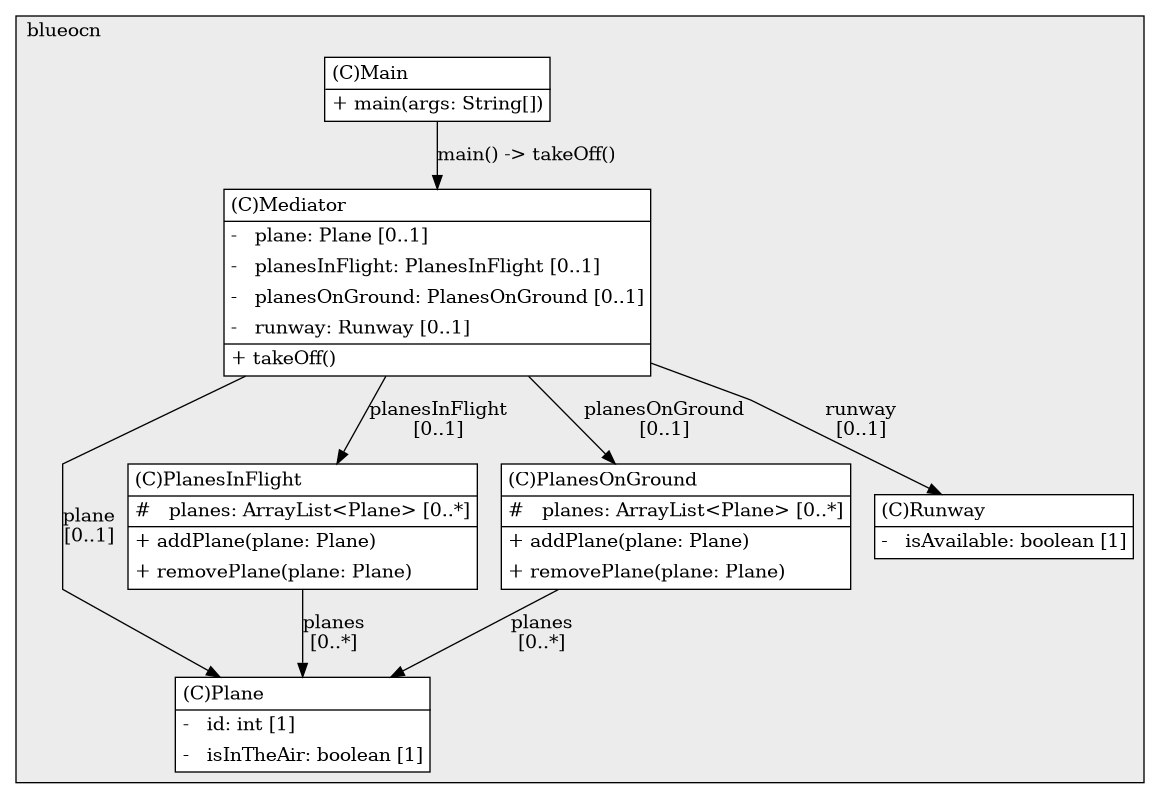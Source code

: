 @startuml

/' diagram meta data start
config=StructureConfiguration;
{
  "projectClassification": {
    "searchMode": "OpenProject", // OpenProject, AllProjects
    "includedProjects": "",
    "pathEndKeywords": "*.impl",
    "isClientPath": "",
    "isClientName": "",
    "isTestPath": "",
    "isTestName": "",
    "isMappingPath": "",
    "isMappingName": "",
    "isDataAccessPath": "",
    "isDataAccessName": "",
    "isDataStructurePath": "",
    "isDataStructureName": "",
    "isInterfaceStructuresPath": "",
    "isInterfaceStructuresName": "",
    "isEntryPointPath": "",
    "isEntryPointName": "",
    "treatFinalFieldsAsMandatory": false
  },
  "graphRestriction": {
    "classPackageExcludeFilter": "",
    "classPackageIncludeFilter": "",
    "classNameExcludeFilter": "",
    "classNameIncludeFilter": "",
    "methodNameExcludeFilter": "",
    "methodNameIncludeFilter": "",
    "removeByInheritance": "", // inheritance/annotation based filtering is done in a second step
    "removeByAnnotation": "",
    "removeByClassPackage": "", // cleanup the graph after inheritance/annotation based filtering is done
    "removeByClassName": "",
    "cutMappings": false,
    "cutEnum": true,
    "cutTests": true,
    "cutClient": true,
    "cutDataAccess": true,
    "cutInterfaceStructures": true,
    "cutDataStructures": true,
    "cutGetterAndSetter": true,
    "cutConstructors": true
  },
  "graphTraversal": {
    "forwardDepth": 999,
    "backwardDepth": 0,
    "classPackageExcludeFilter": "",
    "classPackageIncludeFilter": "",
    "classNameExcludeFilter": "",
    "classNameIncludeFilter": "",
    "methodNameExcludeFilter": "",
    "methodNameIncludeFilter": "",
    "hideMappings": false,
    "hideDataStructures": false,
    "hidePrivateMethods": false,
    "hideInterfaceCalls": false, // indirection: implementation -> interface (is hidden) -> implementation
    "onlyShowApplicationEntryPoints": false, // root node is included
    "useMethodCallsForStructureDiagram": "ForwardOnly" // ForwardOnly, BothDirections, No
  },
  "details": {
    "aggregation": "GroupByClass", // ByClass, GroupByClass, None
    "showClassGenericTypes": true,
    "showMethods": true,
    "showMethodParameterNames": true,
    "showMethodParameterTypes": true,
    "showMethodReturnType": true,
    "showPackageLevels": 2,
    "showDetailedClassStructure": true
  },
  "rootClass": "blueocn.Main",
  "extensionCallbackMethod": "" // qualified.class.name#methodName - signature: public static String method(String)
}
diagram meta data end '/



digraph g {
    rankdir="TB"
    splines=polyline
    

'nodes 
subgraph cluster_15833472 { 
   	label=blueocn
	labeljust=l
	fillcolor="#ececec"
	style=filled
   
   Main15833472[
	label=<<TABLE BORDER="1" CELLBORDER="0" CELLPADDING="4" CELLSPACING="0">
<TR><TD ALIGN="LEFT" >(C)Main</TD></TR>
<HR/>
<TR><TD ALIGN="LEFT" >+ main(args: String[])</TD></TR>
</TABLE>>
	style=filled
	margin=0
	shape=plaintext
	fillcolor="#FFFFFF"
];

Mediator15833472[
	label=<<TABLE BORDER="1" CELLBORDER="0" CELLPADDING="4" CELLSPACING="0">
<TR><TD ALIGN="LEFT" >(C)Mediator</TD></TR>
<HR/>
<TR><TD ALIGN="LEFT" >-   plane: Plane [0..1]</TD></TR>
<TR><TD ALIGN="LEFT" >-   planesInFlight: PlanesInFlight [0..1]</TD></TR>
<TR><TD ALIGN="LEFT" >-   planesOnGround: PlanesOnGround [0..1]</TD></TR>
<TR><TD ALIGN="LEFT" >-   runway: Runway [0..1]</TD></TR>
<HR/>
<TR><TD ALIGN="LEFT" >+ takeOff()</TD></TR>
</TABLE>>
	style=filled
	margin=0
	shape=plaintext
	fillcolor="#FFFFFF"
];

Plane15833472[
	label=<<TABLE BORDER="1" CELLBORDER="0" CELLPADDING="4" CELLSPACING="0">
<TR><TD ALIGN="LEFT" >(C)Plane</TD></TR>
<HR/>
<TR><TD ALIGN="LEFT" >-   id: int [1]</TD></TR>
<TR><TD ALIGN="LEFT" >-   isInTheAir: boolean [1]</TD></TR>
</TABLE>>
	style=filled
	margin=0
	shape=plaintext
	fillcolor="#FFFFFF"
];

PlanesInFlight15833472[
	label=<<TABLE BORDER="1" CELLBORDER="0" CELLPADDING="4" CELLSPACING="0">
<TR><TD ALIGN="LEFT" >(C)PlanesInFlight</TD></TR>
<HR/>
<TR><TD ALIGN="LEFT" >#   planes: ArrayList&lt;Plane&gt; [0..*]</TD></TR>
<HR/>
<TR><TD ALIGN="LEFT" >+ addPlane(plane: Plane)</TD></TR>
<TR><TD ALIGN="LEFT" >+ removePlane(plane: Plane)</TD></TR>
</TABLE>>
	style=filled
	margin=0
	shape=plaintext
	fillcolor="#FFFFFF"
];

PlanesOnGround15833472[
	label=<<TABLE BORDER="1" CELLBORDER="0" CELLPADDING="4" CELLSPACING="0">
<TR><TD ALIGN="LEFT" >(C)PlanesOnGround</TD></TR>
<HR/>
<TR><TD ALIGN="LEFT" >#   planes: ArrayList&lt;Plane&gt; [0..*]</TD></TR>
<HR/>
<TR><TD ALIGN="LEFT" >+ addPlane(plane: Plane)</TD></TR>
<TR><TD ALIGN="LEFT" >+ removePlane(plane: Plane)</TD></TR>
</TABLE>>
	style=filled
	margin=0
	shape=plaintext
	fillcolor="#FFFFFF"
];

Runway15833472[
	label=<<TABLE BORDER="1" CELLBORDER="0" CELLPADDING="4" CELLSPACING="0">
<TR><TD ALIGN="LEFT" >(C)Runway</TD></TR>
<HR/>
<TR><TD ALIGN="LEFT" >-   isAvailable: boolean [1]</TD></TR>
</TABLE>>
	style=filled
	margin=0
	shape=plaintext
	fillcolor="#FFFFFF"
];
} 

'edges    
Main15833472 -> Mediator15833472[label="main() -> takeOff()"];
Mediator15833472 -> Plane15833472[label="plane
[0..1]"];
Mediator15833472 -> PlanesInFlight15833472[label="planesInFlight
[0..1]"];
Mediator15833472 -> PlanesOnGround15833472[label="planesOnGround
[0..1]"];
Mediator15833472 -> Runway15833472[label="runway
[0..1]"];
PlanesInFlight15833472 -> Plane15833472[label="planes
[0..*]"];
PlanesOnGround15833472 -> Plane15833472[label="planes
[0..*]"];
    
}
@enduml